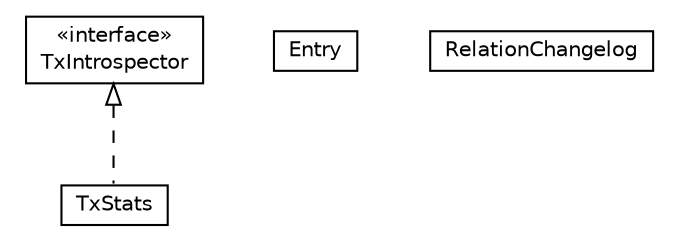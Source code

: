 #!/usr/local/bin/dot
#
# Class diagram 
# Generated by UMLGraph version 5.1 (http://www.umlgraph.org/)
#

digraph G {
	edge [fontname="Helvetica",fontsize=10,labelfontname="Helvetica",labelfontsize=10];
	node [fontname="Helvetica",fontsize=10,shape=plaintext];
	nodesep=0.25;
	ranksep=0.5;
	// pt.ist.fenixframework.txintrospector.TxStats
	c2539 [label=<<table title="pt.ist.fenixframework.txintrospector.TxStats" border="0" cellborder="1" cellspacing="0" cellpadding="2" port="p" href="./TxStats.html">
		<tr><td><table border="0" cellspacing="0" cellpadding="1">
<tr><td align="center" balign="center"> TxStats </td></tr>
		</table></td></tr>
		</table>>, fontname="Helvetica", fontcolor="black", fontsize=10.0];
	// pt.ist.fenixframework.txintrospector.TxIntrospector
	c2540 [label=<<table title="pt.ist.fenixframework.txintrospector.TxIntrospector" border="0" cellborder="1" cellspacing="0" cellpadding="2" port="p" href="./TxIntrospector.html">
		<tr><td><table border="0" cellspacing="0" cellpadding="1">
<tr><td align="center" balign="center"> &#171;interface&#187; </td></tr>
<tr><td align="center" balign="center"> TxIntrospector </td></tr>
		</table></td></tr>
		</table>>, fontname="Helvetica", fontcolor="black", fontsize=10.0];
	// pt.ist.fenixframework.txintrospector.TxIntrospector.Entry
	c2541 [label=<<table title="pt.ist.fenixframework.txintrospector.TxIntrospector.Entry" border="0" cellborder="1" cellspacing="0" cellpadding="2" port="p" href="./TxIntrospector.Entry.html">
		<tr><td><table border="0" cellspacing="0" cellpadding="1">
<tr><td align="center" balign="center"> Entry </td></tr>
		</table></td></tr>
		</table>>, fontname="Helvetica", fontcolor="black", fontsize=10.0];
	// pt.ist.fenixframework.txintrospector.TxIntrospector.RelationChangelog
	c2542 [label=<<table title="pt.ist.fenixframework.txintrospector.TxIntrospector.RelationChangelog" border="0" cellborder="1" cellspacing="0" cellpadding="2" port="p" href="./TxIntrospector.RelationChangelog.html">
		<tr><td><table border="0" cellspacing="0" cellpadding="1">
<tr><td align="center" balign="center"> RelationChangelog </td></tr>
		</table></td></tr>
		</table>>, fontname="Helvetica", fontcolor="black", fontsize=10.0];
	//pt.ist.fenixframework.txintrospector.TxStats implements pt.ist.fenixframework.txintrospector.TxIntrospector
	c2540:p -> c2539:p [dir=back,arrowtail=empty,style=dashed];
}

